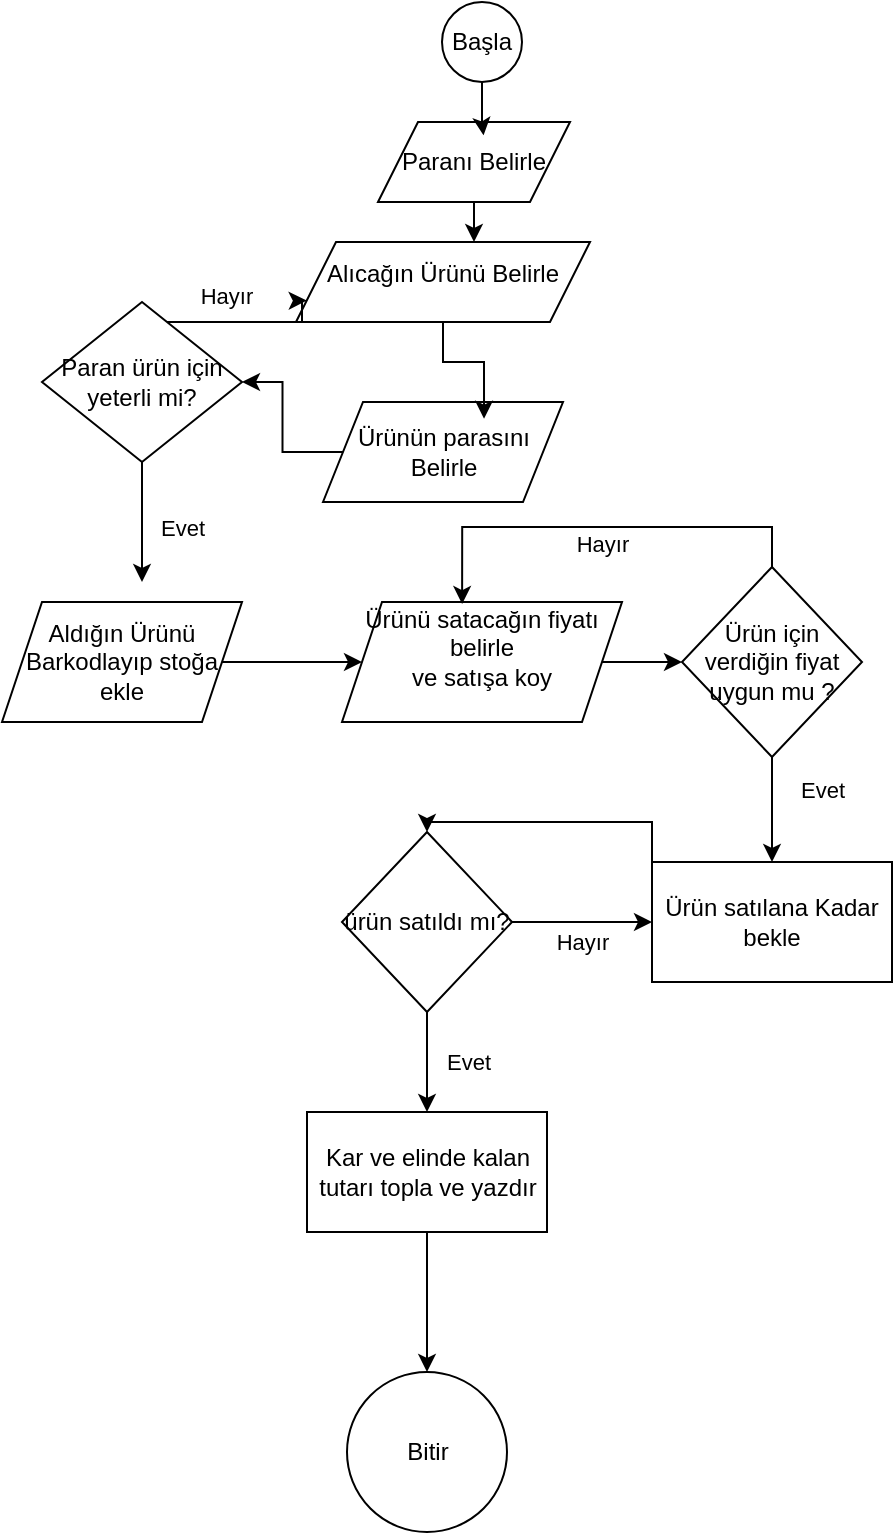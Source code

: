 <mxfile version="24.7.17">
  <diagram name="Sayfa -1" id="ak-wfp10g2tuk_otOPGH">
    <mxGraphModel dx="1050" dy="563" grid="1" gridSize="10" guides="1" tooltips="1" connect="1" arrows="1" fold="1" page="1" pageScale="1" pageWidth="827" pageHeight="1169" math="0" shadow="0">
      <root>
        <mxCell id="0" />
        <mxCell id="1" parent="0" />
        <mxCell id="blDjR3-v6BseYJe1y8UH-1" value="Başla" style="ellipse;whiteSpace=wrap;html=1;aspect=fixed;" vertex="1" parent="1">
          <mxGeometry x="340" width="40" height="40" as="geometry" />
        </mxCell>
        <mxCell id="blDjR3-v6BseYJe1y8UH-2" value="Paranı Belirle" style="shape=parallelogram;perimeter=parallelogramPerimeter;whiteSpace=wrap;html=1;fixedSize=1;" vertex="1" parent="1">
          <mxGeometry x="308" y="60" width="96" height="40" as="geometry" />
        </mxCell>
        <mxCell id="blDjR3-v6BseYJe1y8UH-3" style="edgeStyle=orthogonalEdgeStyle;rounded=0;orthogonalLoop=1;jettySize=auto;html=1;entryX=0.55;entryY=0.167;entryDx=0;entryDy=0;entryPerimeter=0;" edge="1" parent="1" source="blDjR3-v6BseYJe1y8UH-1" target="blDjR3-v6BseYJe1y8UH-2">
          <mxGeometry relative="1" as="geometry" />
        </mxCell>
        <mxCell id="blDjR3-v6BseYJe1y8UH-4" value="&lt;div style=&quot;&quot;&gt;&lt;span style=&quot;background-color: initial;&quot;&gt;Alıcağın Ürünü Belirle&lt;/span&gt;&lt;/div&gt;&lt;div style=&quot;font-size: 18px; line-height: 40%;&quot;&gt;&lt;br&gt;&lt;/div&gt;" style="shape=parallelogram;perimeter=parallelogramPerimeter;whiteSpace=wrap;html=1;fixedSize=1;align=center;" vertex="1" parent="1">
          <mxGeometry x="267" y="120" width="147" height="40" as="geometry" />
        </mxCell>
        <mxCell id="blDjR3-v6BseYJe1y8UH-6" style="edgeStyle=orthogonalEdgeStyle;rounded=0;orthogonalLoop=1;jettySize=auto;html=1;entryX=0.603;entryY=-0.01;entryDx=0;entryDy=0;entryPerimeter=0;" edge="1" parent="1" source="blDjR3-v6BseYJe1y8UH-2" target="blDjR3-v6BseYJe1y8UH-4">
          <mxGeometry relative="1" as="geometry" />
        </mxCell>
        <mxCell id="blDjR3-v6BseYJe1y8UH-24" style="edgeStyle=orthogonalEdgeStyle;rounded=0;orthogonalLoop=1;jettySize=auto;html=1;" edge="1" parent="1" source="blDjR3-v6BseYJe1y8UH-7" target="blDjR3-v6BseYJe1y8UH-18">
          <mxGeometry relative="1" as="geometry" />
        </mxCell>
        <mxCell id="blDjR3-v6BseYJe1y8UH-7" value="Ürünün parasını Belirle" style="shape=parallelogram;perimeter=parallelogramPerimeter;whiteSpace=wrap;html=1;fixedSize=1;" vertex="1" parent="1">
          <mxGeometry x="280.5" y="200" width="120" height="50" as="geometry" />
        </mxCell>
        <mxCell id="blDjR3-v6BseYJe1y8UH-8" style="edgeStyle=orthogonalEdgeStyle;rounded=0;orthogonalLoop=1;jettySize=auto;html=1;entryX=0.671;entryY=0.167;entryDx=0;entryDy=0;entryPerimeter=0;" edge="1" parent="1" source="blDjR3-v6BseYJe1y8UH-4" target="blDjR3-v6BseYJe1y8UH-7">
          <mxGeometry relative="1" as="geometry" />
        </mxCell>
        <mxCell id="blDjR3-v6BseYJe1y8UH-9" style="edgeStyle=orthogonalEdgeStyle;rounded=0;orthogonalLoop=1;jettySize=auto;html=1;exitX=0.5;exitY=1;exitDx=0;exitDy=0;" edge="1" parent="1" source="blDjR3-v6BseYJe1y8UH-7" target="blDjR3-v6BseYJe1y8UH-7">
          <mxGeometry relative="1" as="geometry" />
        </mxCell>
        <mxCell id="blDjR3-v6BseYJe1y8UH-21" value="Hayır" style="edgeStyle=orthogonalEdgeStyle;rounded=0;orthogonalLoop=1;jettySize=auto;html=1;entryX=0;entryY=0.75;entryDx=0;entryDy=0;" edge="1" parent="1" source="blDjR3-v6BseYJe1y8UH-18" target="blDjR3-v6BseYJe1y8UH-4">
          <mxGeometry x="-0.276" y="13" relative="1" as="geometry">
            <mxPoint x="280" y="153" as="targetPoint" />
            <Array as="points">
              <mxPoint x="270" y="160" />
              <mxPoint x="270" y="149" />
            </Array>
            <mxPoint as="offset" />
          </mxGeometry>
        </mxCell>
        <mxCell id="blDjR3-v6BseYJe1y8UH-25" value="Evet&lt;div&gt;&lt;br&gt;&lt;/div&gt;" style="edgeStyle=orthogonalEdgeStyle;rounded=0;orthogonalLoop=1;jettySize=auto;html=1;" edge="1" parent="1" source="blDjR3-v6BseYJe1y8UH-18">
          <mxGeometry x="0.328" y="20" relative="1" as="geometry">
            <mxPoint x="190" y="290" as="targetPoint" />
            <mxPoint as="offset" />
          </mxGeometry>
        </mxCell>
        <mxCell id="blDjR3-v6BseYJe1y8UH-18" value="Paran ürün için yeterli mi?" style="rhombus;whiteSpace=wrap;html=1;" vertex="1" parent="1">
          <mxGeometry x="140" y="150" width="100" height="80" as="geometry" />
        </mxCell>
        <mxCell id="blDjR3-v6BseYJe1y8UH-35" style="edgeStyle=orthogonalEdgeStyle;rounded=0;orthogonalLoop=1;jettySize=auto;html=1;entryX=0;entryY=0.5;entryDx=0;entryDy=0;" edge="1" parent="1" source="blDjR3-v6BseYJe1y8UH-26" target="blDjR3-v6BseYJe1y8UH-34">
          <mxGeometry relative="1" as="geometry" />
        </mxCell>
        <mxCell id="blDjR3-v6BseYJe1y8UH-26" value="Aldığın Ürünü Barkodlayıp stoğa ekle" style="shape=parallelogram;perimeter=parallelogramPerimeter;whiteSpace=wrap;html=1;fixedSize=1;" vertex="1" parent="1">
          <mxGeometry x="120" y="300" width="120" height="60" as="geometry" />
        </mxCell>
        <mxCell id="blDjR3-v6BseYJe1y8UH-37" value="" style="edgeStyle=orthogonalEdgeStyle;rounded=0;orthogonalLoop=1;jettySize=auto;html=1;" edge="1" parent="1" source="blDjR3-v6BseYJe1y8UH-34" target="blDjR3-v6BseYJe1y8UH-36">
          <mxGeometry relative="1" as="geometry" />
        </mxCell>
        <mxCell id="blDjR3-v6BseYJe1y8UH-34" value="Ürünü satacağın fiyatı belirle&lt;div&gt;ve satışa koy&lt;/div&gt;&lt;div&gt;&lt;br&gt;&lt;/div&gt;" style="shape=parallelogram;perimeter=parallelogramPerimeter;whiteSpace=wrap;html=1;fixedSize=1;" vertex="1" parent="1">
          <mxGeometry x="290" y="300" width="140" height="60" as="geometry" />
        </mxCell>
        <mxCell id="blDjR3-v6BseYJe1y8UH-42" value="Evet&lt;div&gt;&lt;br&gt;&lt;/div&gt;" style="edgeStyle=orthogonalEdgeStyle;rounded=0;orthogonalLoop=1;jettySize=auto;html=1;" edge="1" parent="1" source="blDjR3-v6BseYJe1y8UH-36" target="blDjR3-v6BseYJe1y8UH-41">
          <mxGeometry x="-0.143" y="25" relative="1" as="geometry">
            <mxPoint y="1" as="offset" />
          </mxGeometry>
        </mxCell>
        <mxCell id="blDjR3-v6BseYJe1y8UH-36" value="Ürün için verdiğin fiyat uygun mu ?" style="rhombus;whiteSpace=wrap;html=1;" vertex="1" parent="1">
          <mxGeometry x="460" y="282.5" width="90" height="95" as="geometry" />
        </mxCell>
        <mxCell id="blDjR3-v6BseYJe1y8UH-38" value="Hayır" style="edgeStyle=orthogonalEdgeStyle;rounded=0;orthogonalLoop=1;jettySize=auto;html=1;exitX=0.5;exitY=0;exitDx=0;exitDy=0;entryX=0.429;entryY=0.017;entryDx=0;entryDy=0;entryPerimeter=0;" edge="1" parent="1" source="blDjR3-v6BseYJe1y8UH-36" target="blDjR3-v6BseYJe1y8UH-34">
          <mxGeometry x="-0.016" y="8" relative="1" as="geometry">
            <mxPoint as="offset" />
          </mxGeometry>
        </mxCell>
        <mxCell id="blDjR3-v6BseYJe1y8UH-55" style="edgeStyle=orthogonalEdgeStyle;rounded=0;orthogonalLoop=1;jettySize=auto;html=1;exitX=0;exitY=0;exitDx=0;exitDy=0;entryX=0.5;entryY=0;entryDx=0;entryDy=0;" edge="1" parent="1" source="blDjR3-v6BseYJe1y8UH-41" target="blDjR3-v6BseYJe1y8UH-43">
          <mxGeometry relative="1" as="geometry" />
        </mxCell>
        <mxCell id="blDjR3-v6BseYJe1y8UH-41" value="Ürün satılana Kadar bekle" style="whiteSpace=wrap;html=1;" vertex="1" parent="1">
          <mxGeometry x="445" y="430" width="120" height="60" as="geometry" />
        </mxCell>
        <mxCell id="blDjR3-v6BseYJe1y8UH-47" value="Evet" style="edgeStyle=orthogonalEdgeStyle;rounded=0;orthogonalLoop=1;jettySize=auto;html=1;" edge="1" parent="1" source="blDjR3-v6BseYJe1y8UH-43" target="blDjR3-v6BseYJe1y8UH-46">
          <mxGeometry y="20" relative="1" as="geometry">
            <mxPoint as="offset" />
          </mxGeometry>
        </mxCell>
        <mxCell id="blDjR3-v6BseYJe1y8UH-54" value="Hayır" style="edgeStyle=orthogonalEdgeStyle;rounded=0;orthogonalLoop=1;jettySize=auto;html=1;exitX=1;exitY=0.5;exitDx=0;exitDy=0;entryX=0;entryY=0.5;entryDx=0;entryDy=0;" edge="1" parent="1" source="blDjR3-v6BseYJe1y8UH-43" target="blDjR3-v6BseYJe1y8UH-41">
          <mxGeometry y="-10" relative="1" as="geometry">
            <mxPoint as="offset" />
          </mxGeometry>
        </mxCell>
        <mxCell id="blDjR3-v6BseYJe1y8UH-43" value="ürün satıldı mı?" style="rhombus;whiteSpace=wrap;html=1;" vertex="1" parent="1">
          <mxGeometry x="290" y="415" width="85" height="90" as="geometry" />
        </mxCell>
        <mxCell id="blDjR3-v6BseYJe1y8UH-60" value="" style="edgeStyle=orthogonalEdgeStyle;rounded=0;orthogonalLoop=1;jettySize=auto;html=1;" edge="1" parent="1" source="blDjR3-v6BseYJe1y8UH-46" target="blDjR3-v6BseYJe1y8UH-59">
          <mxGeometry relative="1" as="geometry" />
        </mxCell>
        <mxCell id="blDjR3-v6BseYJe1y8UH-46" value="Kar ve elinde kalan tutarı topla ve yazdır" style="whiteSpace=wrap;html=1;" vertex="1" parent="1">
          <mxGeometry x="272.5" y="555" width="120" height="60" as="geometry" />
        </mxCell>
        <mxCell id="blDjR3-v6BseYJe1y8UH-59" value="Bitir" style="ellipse;whiteSpace=wrap;html=1;" vertex="1" parent="1">
          <mxGeometry x="292.5" y="685" width="80" height="80" as="geometry" />
        </mxCell>
      </root>
    </mxGraphModel>
  </diagram>
</mxfile>
